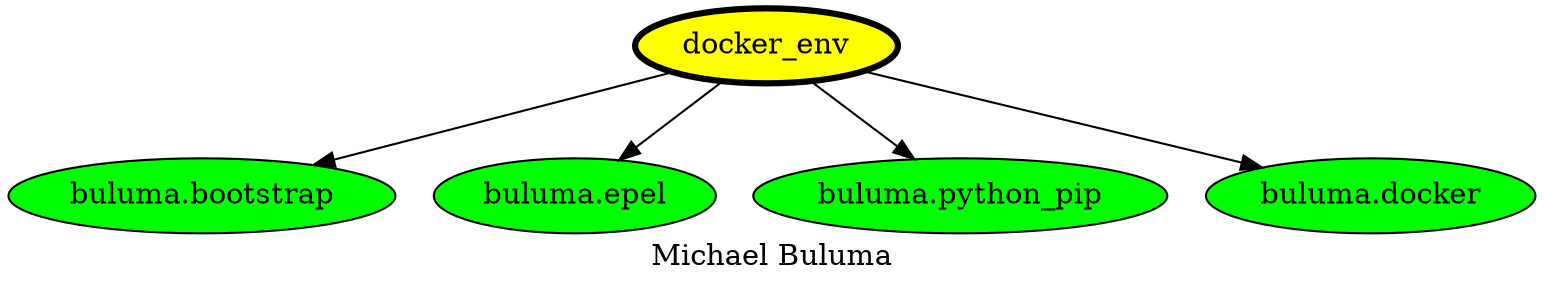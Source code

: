 digraph PhiloDilemma {
  label = "Michael Buluma" ;
  overlap=false
  {
    "docker_env" [fillcolor=yellow style=filled penwidth=3]
    "buluma.bootstrap" [fillcolor=green style=filled]
    "buluma.epel" [fillcolor=green style=filled]
    "buluma.python_pip" [fillcolor=green style=filled]
    "buluma.docker" [fillcolor=green style=filled]
  }
  "docker_env" -> "buluma.bootstrap"
  "docker_env" -> "buluma.epel"
  "docker_env" -> "buluma.python_pip"
  "docker_env" -> "buluma.docker"
}
